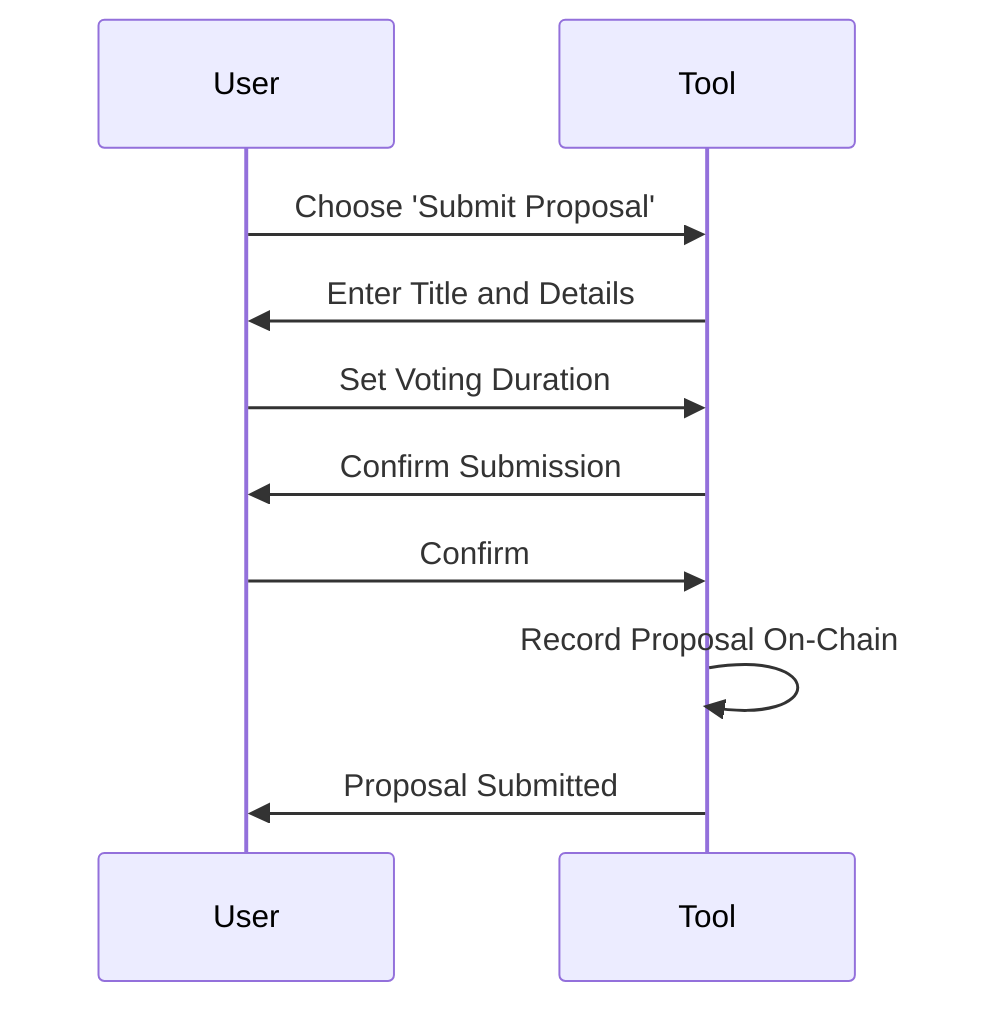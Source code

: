 sequenceDiagram
    participant User
    participant Tool
    User->>Tool: Choose 'Submit Proposal'
    Tool->>User: Enter Title and Details
    User->>Tool: Set Voting Duration
    Tool->>User: Confirm Submission
    User->>Tool: Confirm
    Tool->>Tool: Record Proposal On-Chain
    Tool->>User: Proposal Submitted